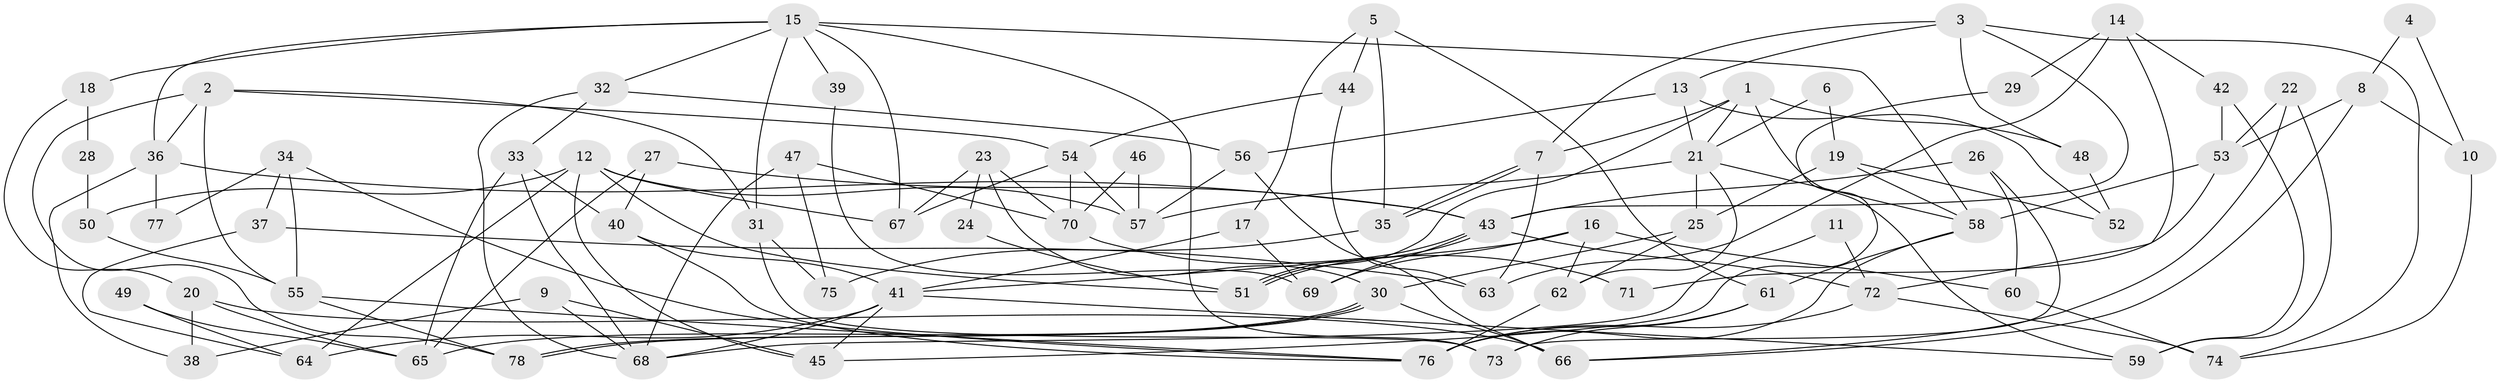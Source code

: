 // coarse degree distribution, {3: 0.14893617021276595, 2: 0.1276595744680851, 7: 0.1276595744680851, 6: 0.0425531914893617, 4: 0.2765957446808511, 9: 0.02127659574468085, 5: 0.1702127659574468, 8: 0.0425531914893617, 10: 0.0425531914893617}
// Generated by graph-tools (version 1.1) at 2025/37/03/04/25 23:37:05]
// undirected, 78 vertices, 156 edges
graph export_dot {
  node [color=gray90,style=filled];
  1;
  2;
  3;
  4;
  5;
  6;
  7;
  8;
  9;
  10;
  11;
  12;
  13;
  14;
  15;
  16;
  17;
  18;
  19;
  20;
  21;
  22;
  23;
  24;
  25;
  26;
  27;
  28;
  29;
  30;
  31;
  32;
  33;
  34;
  35;
  36;
  37;
  38;
  39;
  40;
  41;
  42;
  43;
  44;
  45;
  46;
  47;
  48;
  49;
  50;
  51;
  52;
  53;
  54;
  55;
  56;
  57;
  58;
  59;
  60;
  61;
  62;
  63;
  64;
  65;
  66;
  67;
  68;
  69;
  70;
  71;
  72;
  73;
  74;
  75;
  76;
  77;
  78;
  1 -- 7;
  1 -- 51;
  1 -- 21;
  1 -- 48;
  1 -- 59;
  2 -- 55;
  2 -- 36;
  2 -- 31;
  2 -- 54;
  2 -- 78;
  3 -- 74;
  3 -- 43;
  3 -- 7;
  3 -- 13;
  3 -- 48;
  4 -- 10;
  4 -- 8;
  5 -- 44;
  5 -- 61;
  5 -- 17;
  5 -- 35;
  6 -- 19;
  6 -- 21;
  7 -- 35;
  7 -- 35;
  7 -- 63;
  8 -- 66;
  8 -- 53;
  8 -- 10;
  9 -- 68;
  9 -- 38;
  9 -- 45;
  10 -- 74;
  11 -- 72;
  11 -- 68;
  12 -- 45;
  12 -- 57;
  12 -- 50;
  12 -- 51;
  12 -- 64;
  12 -- 67;
  13 -- 21;
  13 -- 52;
  13 -- 56;
  14 -- 42;
  14 -- 63;
  14 -- 29;
  14 -- 72;
  15 -- 31;
  15 -- 58;
  15 -- 18;
  15 -- 32;
  15 -- 36;
  15 -- 39;
  15 -- 67;
  15 -- 73;
  16 -- 41;
  16 -- 69;
  16 -- 60;
  16 -- 62;
  17 -- 41;
  17 -- 69;
  18 -- 20;
  18 -- 28;
  19 -- 52;
  19 -- 25;
  19 -- 58;
  20 -- 65;
  20 -- 66;
  20 -- 38;
  21 -- 58;
  21 -- 25;
  21 -- 57;
  21 -- 62;
  22 -- 66;
  22 -- 59;
  22 -- 53;
  23 -- 30;
  23 -- 67;
  23 -- 24;
  23 -- 70;
  24 -- 51;
  25 -- 62;
  25 -- 30;
  26 -- 73;
  26 -- 43;
  26 -- 60;
  27 -- 65;
  27 -- 43;
  27 -- 40;
  28 -- 50;
  29 -- 45;
  30 -- 78;
  30 -- 78;
  30 -- 65;
  30 -- 66;
  31 -- 75;
  31 -- 73;
  32 -- 56;
  32 -- 33;
  32 -- 68;
  33 -- 40;
  33 -- 65;
  33 -- 68;
  34 -- 55;
  34 -- 76;
  34 -- 37;
  34 -- 77;
  35 -- 75;
  36 -- 43;
  36 -- 38;
  36 -- 77;
  37 -- 64;
  37 -- 63;
  39 -- 69;
  40 -- 76;
  40 -- 41;
  41 -- 68;
  41 -- 45;
  41 -- 59;
  41 -- 64;
  42 -- 59;
  42 -- 53;
  43 -- 51;
  43 -- 51;
  43 -- 72;
  43 -- 69;
  44 -- 54;
  44 -- 63;
  46 -- 57;
  46 -- 70;
  47 -- 70;
  47 -- 68;
  47 -- 75;
  48 -- 52;
  49 -- 65;
  49 -- 64;
  50 -- 55;
  53 -- 58;
  53 -- 71;
  54 -- 67;
  54 -- 57;
  54 -- 70;
  55 -- 76;
  55 -- 78;
  56 -- 57;
  56 -- 66;
  58 -- 76;
  58 -- 61;
  60 -- 74;
  61 -- 73;
  61 -- 76;
  62 -- 76;
  70 -- 71;
  72 -- 76;
  72 -- 74;
}
